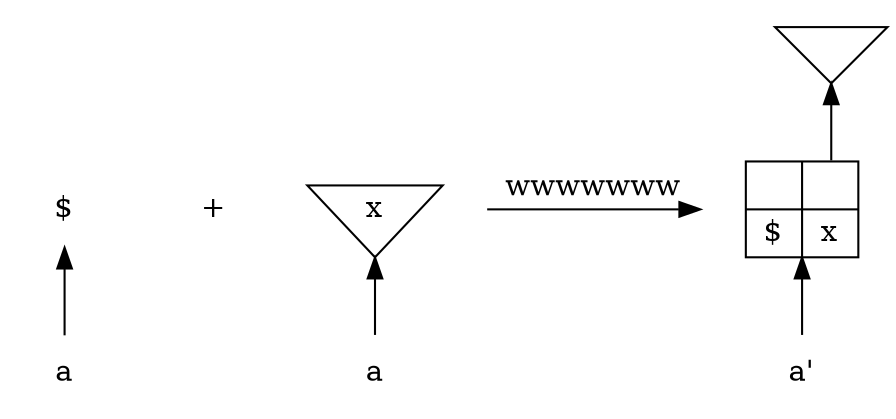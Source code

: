 digraph "" {
    graph[dpi="60";compound="true"];

    subgraph L {
        node[shape="none"];
        lefttree[label=""];
        left[label="$"];
        leftroot[label="a"];

        lefttree -> left[style="invisible";dir="none"];
        left -> leftroot[dir="back"];
    }

    subgraph AB {
        optree[shape="none";label=""];
        temp1[shape="none";label="+"];

        optree -> temp1[style="invisible";dir="none"];
    }

    subgraph R {
        righttree[shape="none";label=""];
        right[shape="invtriangle";label="x"];
        rightroot[shape="none";label="a"];

        righttree -> right[style="invisible";dir="none"];
        right -> rightroot[dir="back"];
    }

    subgraph BC {
        node[color="invis";shape="point"];
        temp2a;
        {   rank="same";
            temp2b;
            temp2c;
        }

        temp2a -> temp2b[style="invisible";dir="none"];
        temp2a -> temp2c[style="invisible";dir="none"];
        temp2b -> temp2c[constraint="false";label="wwwwwww"];
    }

    subgraph Res {
        node[shape="none"];
        resulttree[shape="invtriangle";label=""];
        result[shape="record";label="{ | $} | {<x> | x}"];
        resultroot[label="a'"];

        resulttree -> result:x:n[dir="back"];
        result -> resultroot[dir="back"];
    }
}
